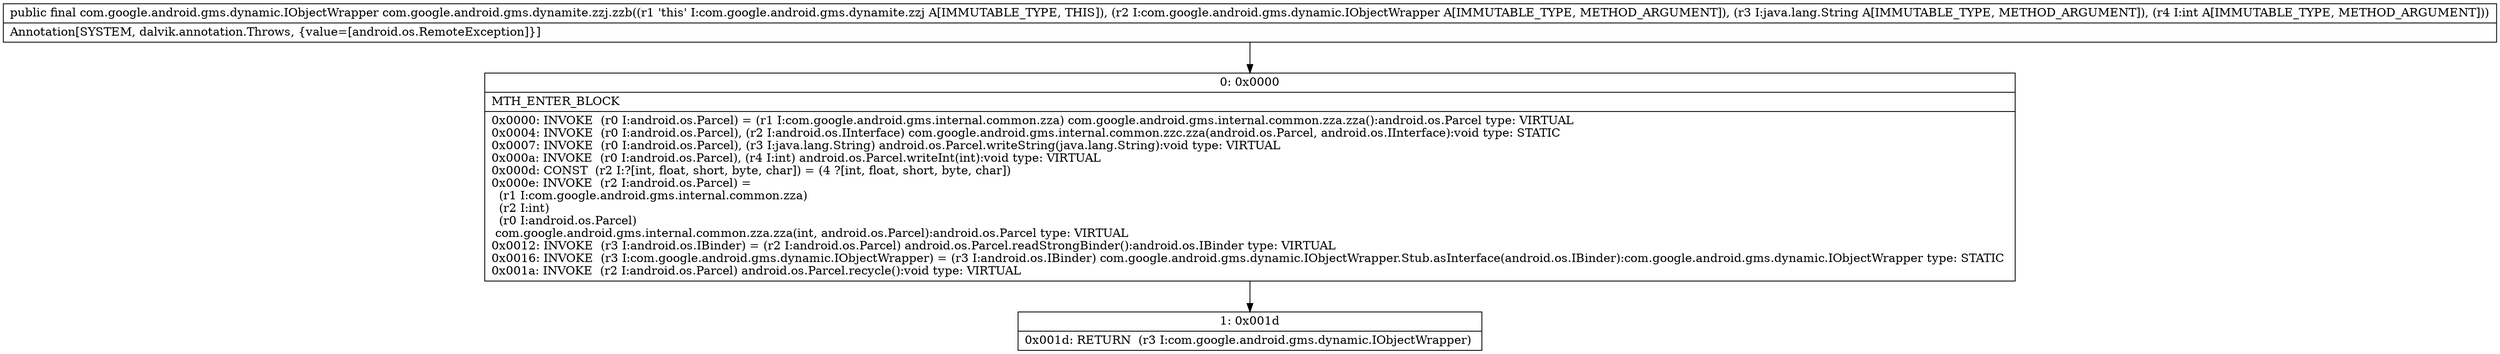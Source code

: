 digraph "CFG forcom.google.android.gms.dynamite.zzj.zzb(Lcom\/google\/android\/gms\/dynamic\/IObjectWrapper;Ljava\/lang\/String;I)Lcom\/google\/android\/gms\/dynamic\/IObjectWrapper;" {
Node_0 [shape=record,label="{0\:\ 0x0000|MTH_ENTER_BLOCK\l|0x0000: INVOKE  (r0 I:android.os.Parcel) = (r1 I:com.google.android.gms.internal.common.zza) com.google.android.gms.internal.common.zza.zza():android.os.Parcel type: VIRTUAL \l0x0004: INVOKE  (r0 I:android.os.Parcel), (r2 I:android.os.IInterface) com.google.android.gms.internal.common.zzc.zza(android.os.Parcel, android.os.IInterface):void type: STATIC \l0x0007: INVOKE  (r0 I:android.os.Parcel), (r3 I:java.lang.String) android.os.Parcel.writeString(java.lang.String):void type: VIRTUAL \l0x000a: INVOKE  (r0 I:android.os.Parcel), (r4 I:int) android.os.Parcel.writeInt(int):void type: VIRTUAL \l0x000d: CONST  (r2 I:?[int, float, short, byte, char]) = (4 ?[int, float, short, byte, char]) \l0x000e: INVOKE  (r2 I:android.os.Parcel) = \l  (r1 I:com.google.android.gms.internal.common.zza)\l  (r2 I:int)\l  (r0 I:android.os.Parcel)\l com.google.android.gms.internal.common.zza.zza(int, android.os.Parcel):android.os.Parcel type: VIRTUAL \l0x0012: INVOKE  (r3 I:android.os.IBinder) = (r2 I:android.os.Parcel) android.os.Parcel.readStrongBinder():android.os.IBinder type: VIRTUAL \l0x0016: INVOKE  (r3 I:com.google.android.gms.dynamic.IObjectWrapper) = (r3 I:android.os.IBinder) com.google.android.gms.dynamic.IObjectWrapper.Stub.asInterface(android.os.IBinder):com.google.android.gms.dynamic.IObjectWrapper type: STATIC \l0x001a: INVOKE  (r2 I:android.os.Parcel) android.os.Parcel.recycle():void type: VIRTUAL \l}"];
Node_1 [shape=record,label="{1\:\ 0x001d|0x001d: RETURN  (r3 I:com.google.android.gms.dynamic.IObjectWrapper) \l}"];
MethodNode[shape=record,label="{public final com.google.android.gms.dynamic.IObjectWrapper com.google.android.gms.dynamite.zzj.zzb((r1 'this' I:com.google.android.gms.dynamite.zzj A[IMMUTABLE_TYPE, THIS]), (r2 I:com.google.android.gms.dynamic.IObjectWrapper A[IMMUTABLE_TYPE, METHOD_ARGUMENT]), (r3 I:java.lang.String A[IMMUTABLE_TYPE, METHOD_ARGUMENT]), (r4 I:int A[IMMUTABLE_TYPE, METHOD_ARGUMENT]))  | Annotation[SYSTEM, dalvik.annotation.Throws, \{value=[android.os.RemoteException]\}]\l}"];
MethodNode -> Node_0;
Node_0 -> Node_1;
}

